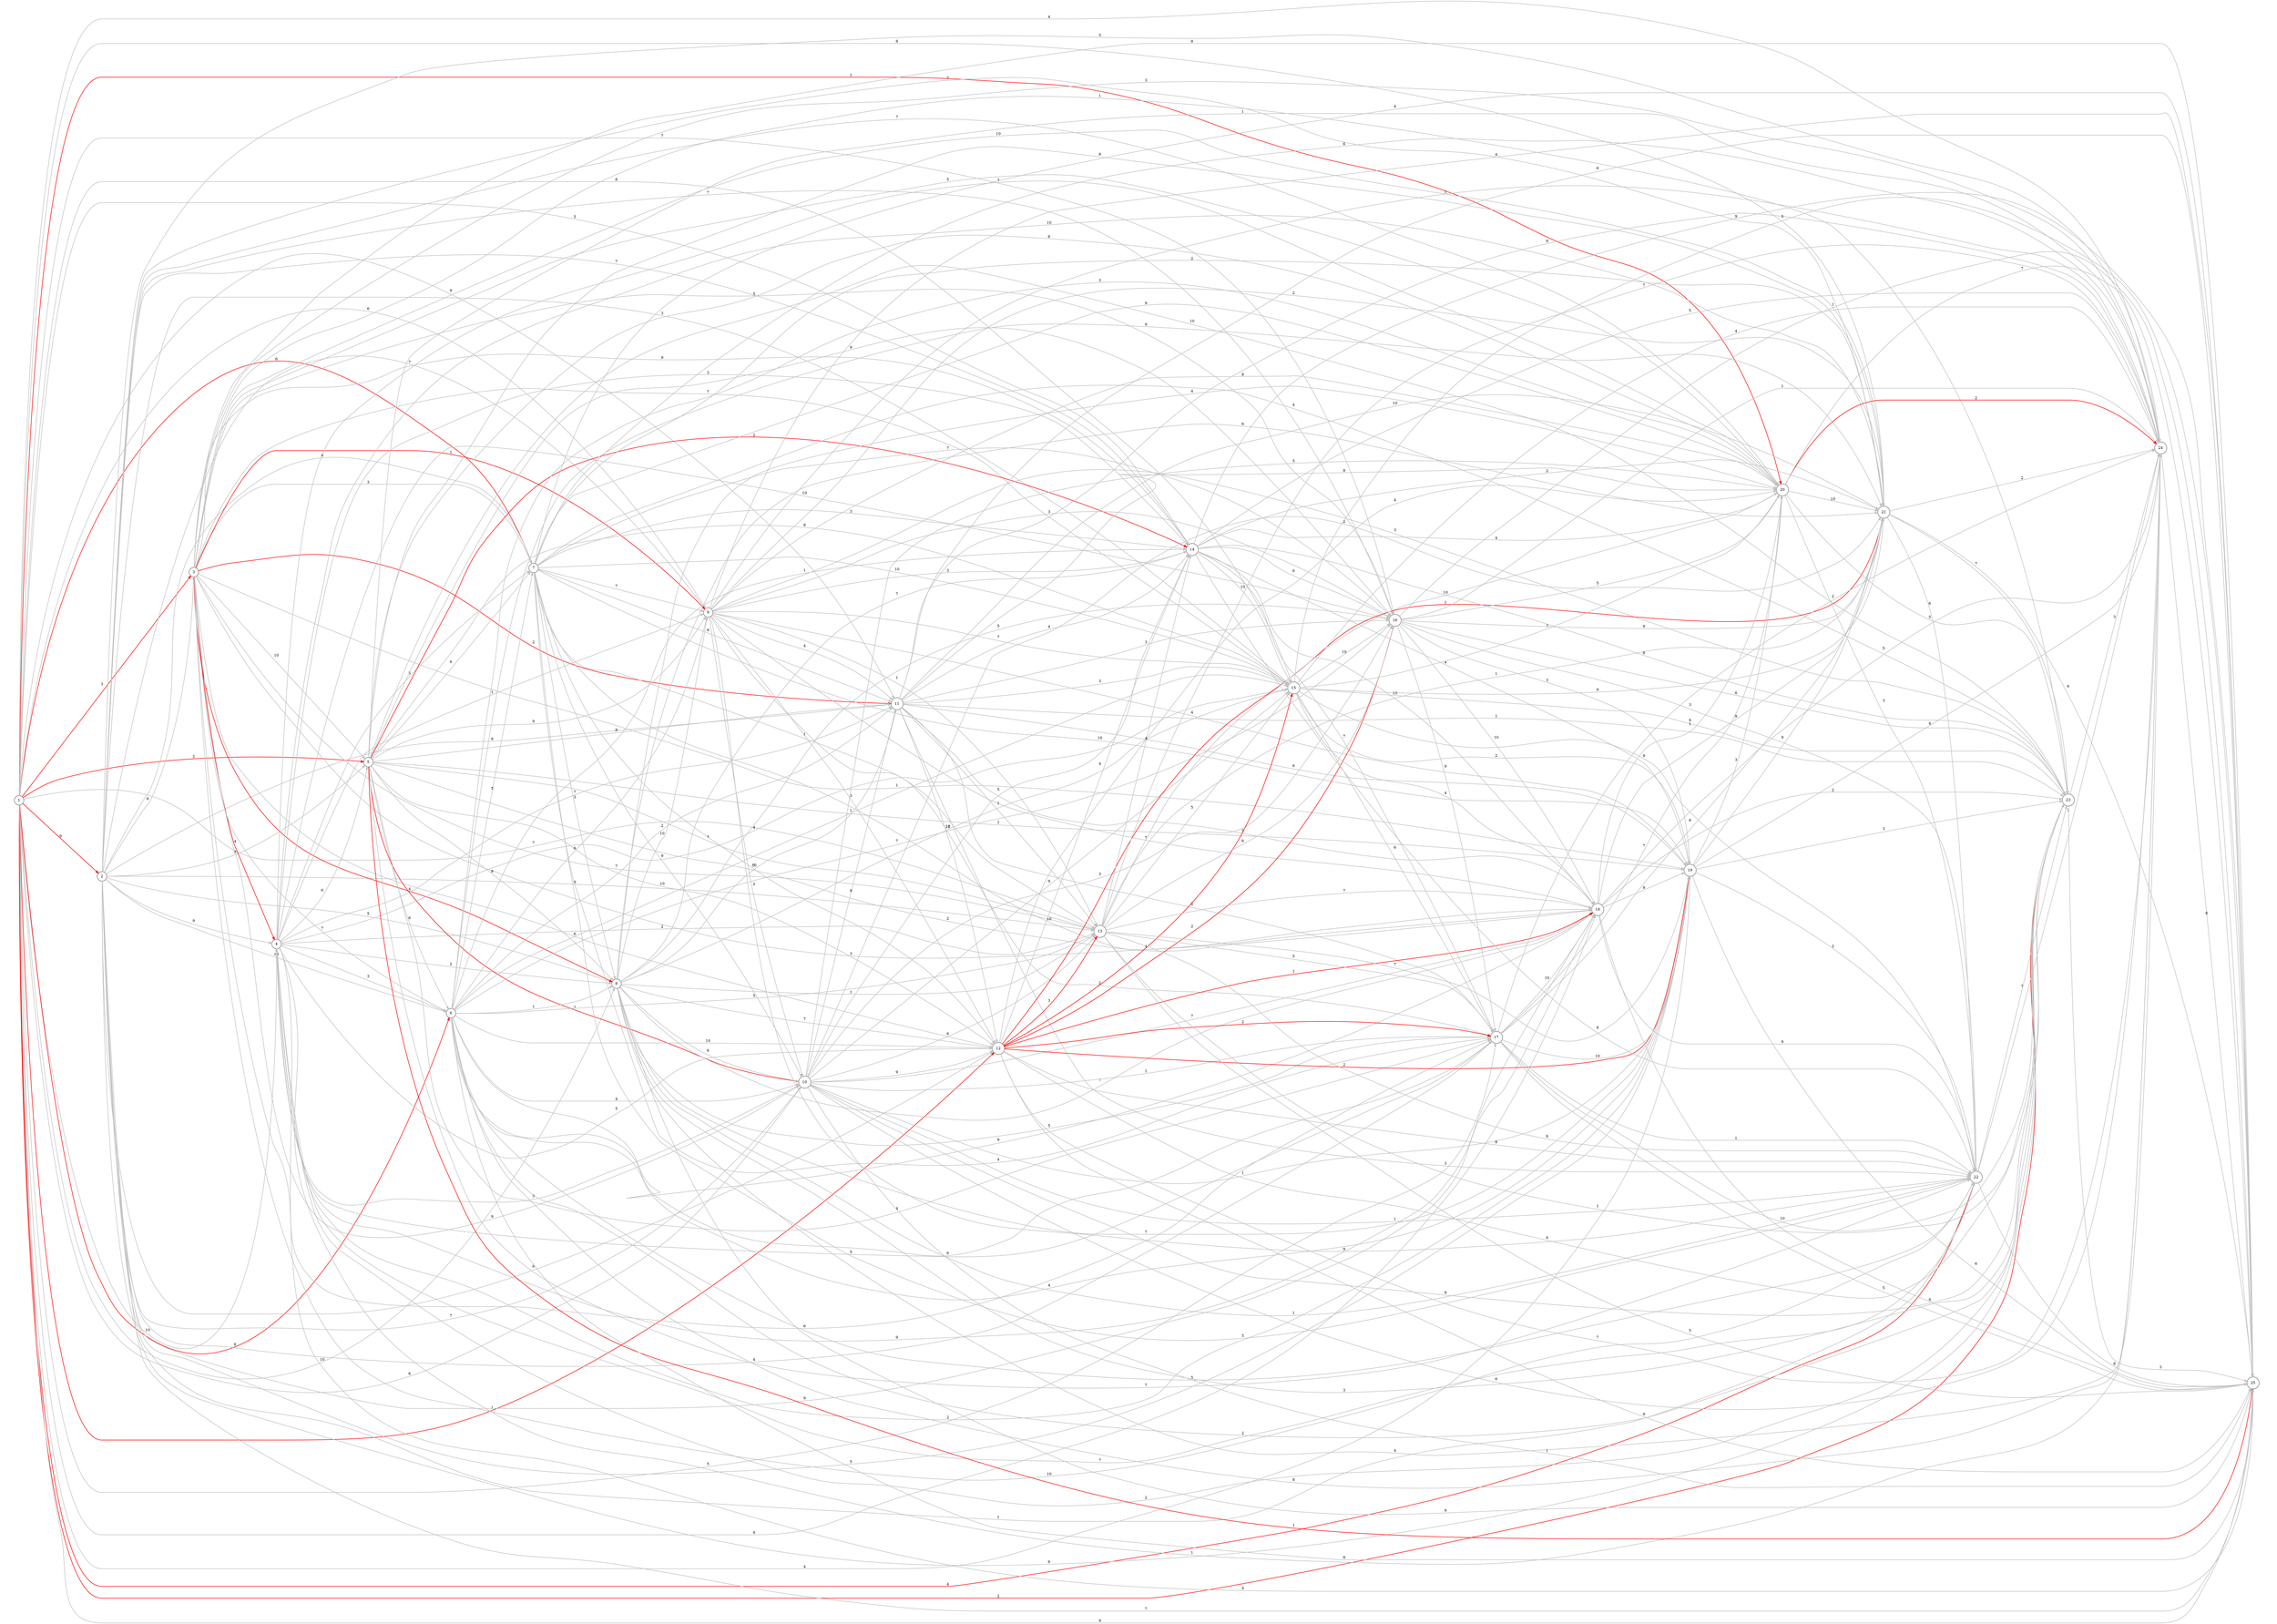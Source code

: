 digraph D {
  rankdir=LR
  size="120,50"
  ratio="fill"
  edge[style="bold"]
  node[shape="circle"]
1 -> 2[label="9", color="red"]
1 -> 3[label="3", color="red"]
1 -> 4[label="10", color="grey"]
1 -> 5[label="2", color="red"]
1 -> 6[label="8", color="red"]
1 -> 7[label="6", color="red"]
1 -> 8[label="10", color="grey"]
1 -> 9[label="6", color="grey"]
1 -> 10[label="6", color="grey"]
1 -> 11[label="9", color="grey"]
1 -> 12[label="1", color="red"]
1 -> 13[label="7", color="grey"]
1 -> 14[label="5", color="grey"]
1 -> 15[label="8", color="grey"]
1 -> 16[label="7", color="grey"]
1 -> 17[label="5", color="grey"]
1 -> 18[label="9", color="grey"]
1 -> 19[label="4", color="grey"]
1 -> 20[label="1", color="red"]
1 -> 21[label="8", color="grey"]
1 -> 22[label="4", color="red"]
1 -> 23[label="2", color="red"]
1 -> 24[label="4", color="grey"]
1 -> 25[label="9", color="grey"]
2 -> 3[label="6", color="grey"]
2 -> 4[label="9", color="grey"]
2 -> 5[label="8", color="grey"]
2 -> 6[label="10", color="grey"]
2 -> 7[label="9", color="grey"]
2 -> 8[label="5", color="grey"]
2 -> 9[label="7", color="grey"]
2 -> 10[label="7", color="grey"]
2 -> 11[label="8", color="grey"]
2 -> 12[label="6", color="grey"]
2 -> 13[label="8", color="grey"]
2 -> 14[label="7", color="grey"]
2 -> 15[label="3", color="grey"]
2 -> 16[label="7", color="grey"]
2 -> 17[label="4", color="grey"]
2 -> 18[label="9", color="grey"]
2 -> 19[label="5", color="grey"]
2 -> 20[label="7", color="grey"]
2 -> 21[label="7", color="grey"]
2 -> 22[label="1", color="grey"]
2 -> 23[label="6", color="grey"]
2 -> 24[label="5", color="grey"]
2 -> 25[label="7", color="grey"]
3 -> 4[label="4", color="red"]
3 -> 5[label="10", color="grey"]
3 -> 6[label="7", color="grey"]
3 -> 7[label="3", color="grey"]
3 -> 8[label="4", color="red"]
3 -> 9[label="1", color="red"]
3 -> 10[label="9", color="grey"]
3 -> 11[label="2", color="red"]
3 -> 12[label="6", color="grey"]
3 -> 13[label="7", color="grey"]
3 -> 14[label="9", color="grey"]
3 -> 15[label="7", color="grey"]
3 -> 16[label="5", color="grey"]
3 -> 17[label="6", color="grey"]
3 -> 18[label="3", color="grey"]
3 -> 19[label="1", color="grey"]
3 -> 20[label="5", color="grey"]
3 -> 21[label="10", color="grey"]
3 -> 22[label="10", color="grey"]
3 -> 23[label="1", color="grey"]
3 -> 24[label="3", color="grey"]
3 -> 25[label="8", color="grey"]
4 -> 5[label="6", color="grey"]
4 -> 6[label="3", color="grey"]
4 -> 7[label="5", color="grey"]
4 -> 8[label="2", color="grey"]
4 -> 9[label="1", color="grey"]
4 -> 10[label="5", color="grey"]
4 -> 11[label="7", color="grey"]
4 -> 12[label="5", color="grey"]
4 -> 13[label="2", color="grey"]
4 -> 14[label="3", color="grey"]
4 -> 15[label="4", color="grey"]
4 -> 16[label="10", color="grey"]
4 -> 17[label="5", color="grey"]
4 -> 18[label="9", color="grey"]
4 -> 19[label="2", color="grey"]
4 -> 20[label="3", color="grey"]
4 -> 21[label="10", color="grey"]
4 -> 22[label="7", color="grey"]
4 -> 23[label="2", color="grey"]
4 -> 24[label="1", color="grey"]
4 -> 25[label="4", color="grey"]
5 -> 6[label="6", color="grey"]
5 -> 7[label="6", color="grey"]
5 -> 8[label="8", color="grey"]
5 -> 9[label="9", color="grey"]
5 -> 10[label="2", color="red"]
5 -> 11[label="8", color="grey"]
5 -> 12[label="10", color="grey"]
5 -> 13[label="4", color="grey"]
5 -> 14[label="2", color="red"]
5 -> 15[label="8", color="grey"]
5 -> 16[label="9", color="grey"]
5 -> 17[label="4", color="grey"]
5 -> 18[label="2", color="grey"]
5 -> 19[label="1", color="grey"]
5 -> 20[label="6", color="grey"]
5 -> 21[label="8", color="grey"]
5 -> 22[label="7", color="grey"]
5 -> 23[label="10", color="grey"]
5 -> 24[label="1", color="grey"]
5 -> 25[label="1", color="red"]
6 -> 7[label="5", color="grey"]
6 -> 8[label="1", color="grey"]
6 -> 9[label="6", color="grey"]
6 -> 10[label="4", color="grey"]
6 -> 11[label="2", color="grey"]
6 -> 12[label="10", color="grey"]
6 -> 13[label="5", color="grey"]
6 -> 14[label="1", color="grey"]
6 -> 15[label="1", color="grey"]
6 -> 16[label="7", color="grey"]
6 -> 17[label="6", color="grey"]
6 -> 18[label="9", color="grey"]
6 -> 19[label="4", color="grey"]
6 -> 20[label="3", color="grey"]
6 -> 21[label="9", color="grey"]
6 -> 22[label="5", color="grey"]
6 -> 23[label="2", color="grey"]
6 -> 24[label="8", color="grey"]
6 -> 25[label="8", color="grey"]
7 -> 8[label="3", color="grey"]
7 -> 9[label="7", color="grey"]
7 -> 10[label="9", color="grey"]
7 -> 11[label="8", color="grey"]
7 -> 12[label="10", color="grey"]
7 -> 13[label="1", color="grey"]
7 -> 14[label="3", color="grey"]
7 -> 15[label="10", color="grey"]
7 -> 16[label="7", color="grey"]
7 -> 17[label="4", color="grey"]
7 -> 18[label="10", color="grey"]
7 -> 19[label="10", color="grey"]
7 -> 20[label="9", color="grey"]
7 -> 21[label="2", color="grey"]
7 -> 22[label="5", color="grey"]
7 -> 23[label="4", color="grey"]
7 -> 24[label="6", color="grey"]
7 -> 25[label="4", color="grey"]
8 -> 9[label="10", color="grey"]
8 -> 10[label="6", color="grey"]
8 -> 11[label="7", color="grey"]
8 -> 12[label="7", color="grey"]
8 -> 13[label="1", color="grey"]
8 -> 14[label="7", color="grey"]
8 -> 15[label="10", color="grey"]
8 -> 16[label="5", color="grey"]
8 -> 17[label="5", color="grey"]
8 -> 18[label="7", color="grey"]
8 -> 19[label="7", color="grey"]
8 -> 20[label="4", color="grey"]
8 -> 21[label="6", color="grey"]
8 -> 22[label="1", color="grey"]
8 -> 23[label="3", color="grey"]
8 -> 24[label="4", color="grey"]
8 -> 25[label="9", color="grey"]
9 -> 10[label="2", color="grey"]
9 -> 11[label="4", color="grey"]
9 -> 12[label="3", color="grey"]
9 -> 13[label="1", color="grey"]
9 -> 14[label="3", color="grey"]
9 -> 15[label="7", color="grey"]
9 -> 16[label="3", color="grey"]
9 -> 17[label="2", color="grey"]
9 -> 18[label="7", color="grey"]
9 -> 19[label="4", color="grey"]
9 -> 20[label="8", color="grey"]
9 -> 21[label="2", color="grey"]
9 -> 22[label="9", color="grey"]
9 -> 23[label="3", color="grey"]
9 -> 24[label="1", color="grey"]
9 -> 25[label="4", color="grey"]
10 -> 11[label="9", color="grey"]
10 -> 12[label="9", color="grey"]
10 -> 13[label="6", color="grey"]
10 -> 14[label="5", color="grey"]
10 -> 15[label="9", color="grey"]
10 -> 16[label="3", color="grey"]
10 -> 17[label="1", color="grey"]
10 -> 18[label="7", color="grey"]
10 -> 19[label="1", color="grey"]
10 -> 20[label="5", color="grey"]
10 -> 21[label="2", color="grey"]
10 -> 22[label="1", color="grey"]
10 -> 23[label="9", color="grey"]
10 -> 24[label="6", color="grey"]
10 -> 25[label="1", color="grey"]
11 -> 12[label="10", color="grey"]
11 -> 13[label="1", color="grey"]
11 -> 14[label="4", color="grey"]
11 -> 15[label="3", color="grey"]
11 -> 16[label="3", color="grey"]
11 -> 17[label="2", color="grey"]
11 -> 18[label="5", color="grey"]
11 -> 19[label="6", color="grey"]
11 -> 20[label="8", color="grey"]
11 -> 21[label="10", color="grey"]
11 -> 22[label="3", color="grey"]
11 -> 23[label="1", color="grey"]
11 -> 24[label="9", color="grey"]
11 -> 25[label="6", color="grey"]
12 -> 13[label="3", color="red"]
12 -> 14[label="4", color="grey"]
12 -> 15[label="4", color="red"]
12 -> 16[label="2", color="red"]
12 -> 17[label="2", color="red"]
12 -> 18[label="1", color="red"]
12 -> 19[label="2", color="red"]
12 -> 20[label="4", color="grey"]
12 -> 21[label="1", color="red"]
12 -> 22[label="8", color="grey"]
12 -> 23[label="4", color="grey"]
12 -> 24[label="7", color="grey"]
12 -> 25[label="9", color="grey"]
13 -> 14[label="4", color="grey"]
13 -> 15[label="5", color="grey"]
13 -> 16[label="6", color="grey"]
13 -> 17[label="5", color="grey"]
13 -> 18[label="7", color="grey"]
13 -> 19[label="7", color="grey"]
13 -> 20[label="10", color="grey"]
13 -> 21[label="1", color="grey"]
13 -> 22[label="9", color="grey"]
13 -> 23[label="1", color="grey"]
13 -> 24[label="7", color="grey"]
13 -> 25[label="5", color="grey"]
14 -> 15[label="10", color="grey"]
14 -> 16[label="6", color="grey"]
14 -> 17[label="7", color="grey"]
14 -> 18[label="10", color="grey"]
14 -> 19[label="4", color="grey"]
14 -> 20[label="4", color="grey"]
14 -> 21[label="2", color="grey"]
14 -> 22[label="8", color="grey"]
14 -> 23[label="8", color="grey"]
14 -> 24[label="5", color="grey"]
14 -> 25[label="9", color="grey"]
15 -> 16[label="10", color="grey"]
15 -> 17[label="6", color="grey"]
15 -> 18[label="4", color="grey"]
15 -> 19[label="2", color="grey"]
15 -> 20[label="3", color="grey"]
15 -> 21[label="9", color="grey"]
15 -> 22[label="9", color="grey"]
15 -> 23[label="4", color="grey"]
15 -> 24[label="4", color="grey"]
15 -> 25[label="5", color="grey"]
16 -> 17[label="9", color="grey"]
16 -> 18[label="10", color="grey"]
16 -> 19[label="3", color="grey"]
16 -> 20[label="5", color="grey"]
16 -> 21[label="9", color="grey"]
16 -> 22[label="3", color="grey"]
16 -> 23[label="6", color="grey"]
16 -> 24[label="1", color="grey"]
16 -> 25[label="1", color="grey"]
17 -> 18[label="10", color="grey"]
17 -> 19[label="10", color="grey"]
17 -> 20[label="7", color="grey"]
17 -> 21[label="8", color="grey"]
17 -> 22[label="1", color="grey"]
17 -> 23[label="10", color="grey"]
17 -> 24[label="2", color="grey"]
17 -> 25[label="5", color="grey"]
18 -> 19[label="9", color="grey"]
18 -> 20[label="1", color="grey"]
18 -> 21[label="9", color="grey"]
18 -> 22[label="9", color="grey"]
18 -> 23[label="2", color="grey"]
18 -> 24[label="5", color="grey"]
18 -> 25[label="4", color="grey"]
19 -> 20[label="3", color="grey"]
19 -> 21[label="9", color="grey"]
19 -> 22[label="2", color="grey"]
19 -> 23[label="3", color="grey"]
19 -> 24[label="4", color="grey"]
19 -> 25[label="6", color="grey"]
20 -> 21[label="10", color="grey"]
20 -> 22[label="3", color="grey"]
20 -> 23[label="5", color="grey"]
20 -> 24[label="2", color="red"]
20 -> 25[label="7", color="grey"]
21 -> 22[label="6", color="grey"]
21 -> 23[label="7", color="grey"]
21 -> 24[label="2", color="grey"]
21 -> 25[label="6", color="grey"]
22 -> 23[label="7", color="grey"]
22 -> 24[label="3", color="grey"]
22 -> 25[label="6", color="grey"]
23 -> 24[label="3", color="grey"]
23 -> 25[label="3", color="grey"]
24 -> 25[label="6", color="grey"]
}